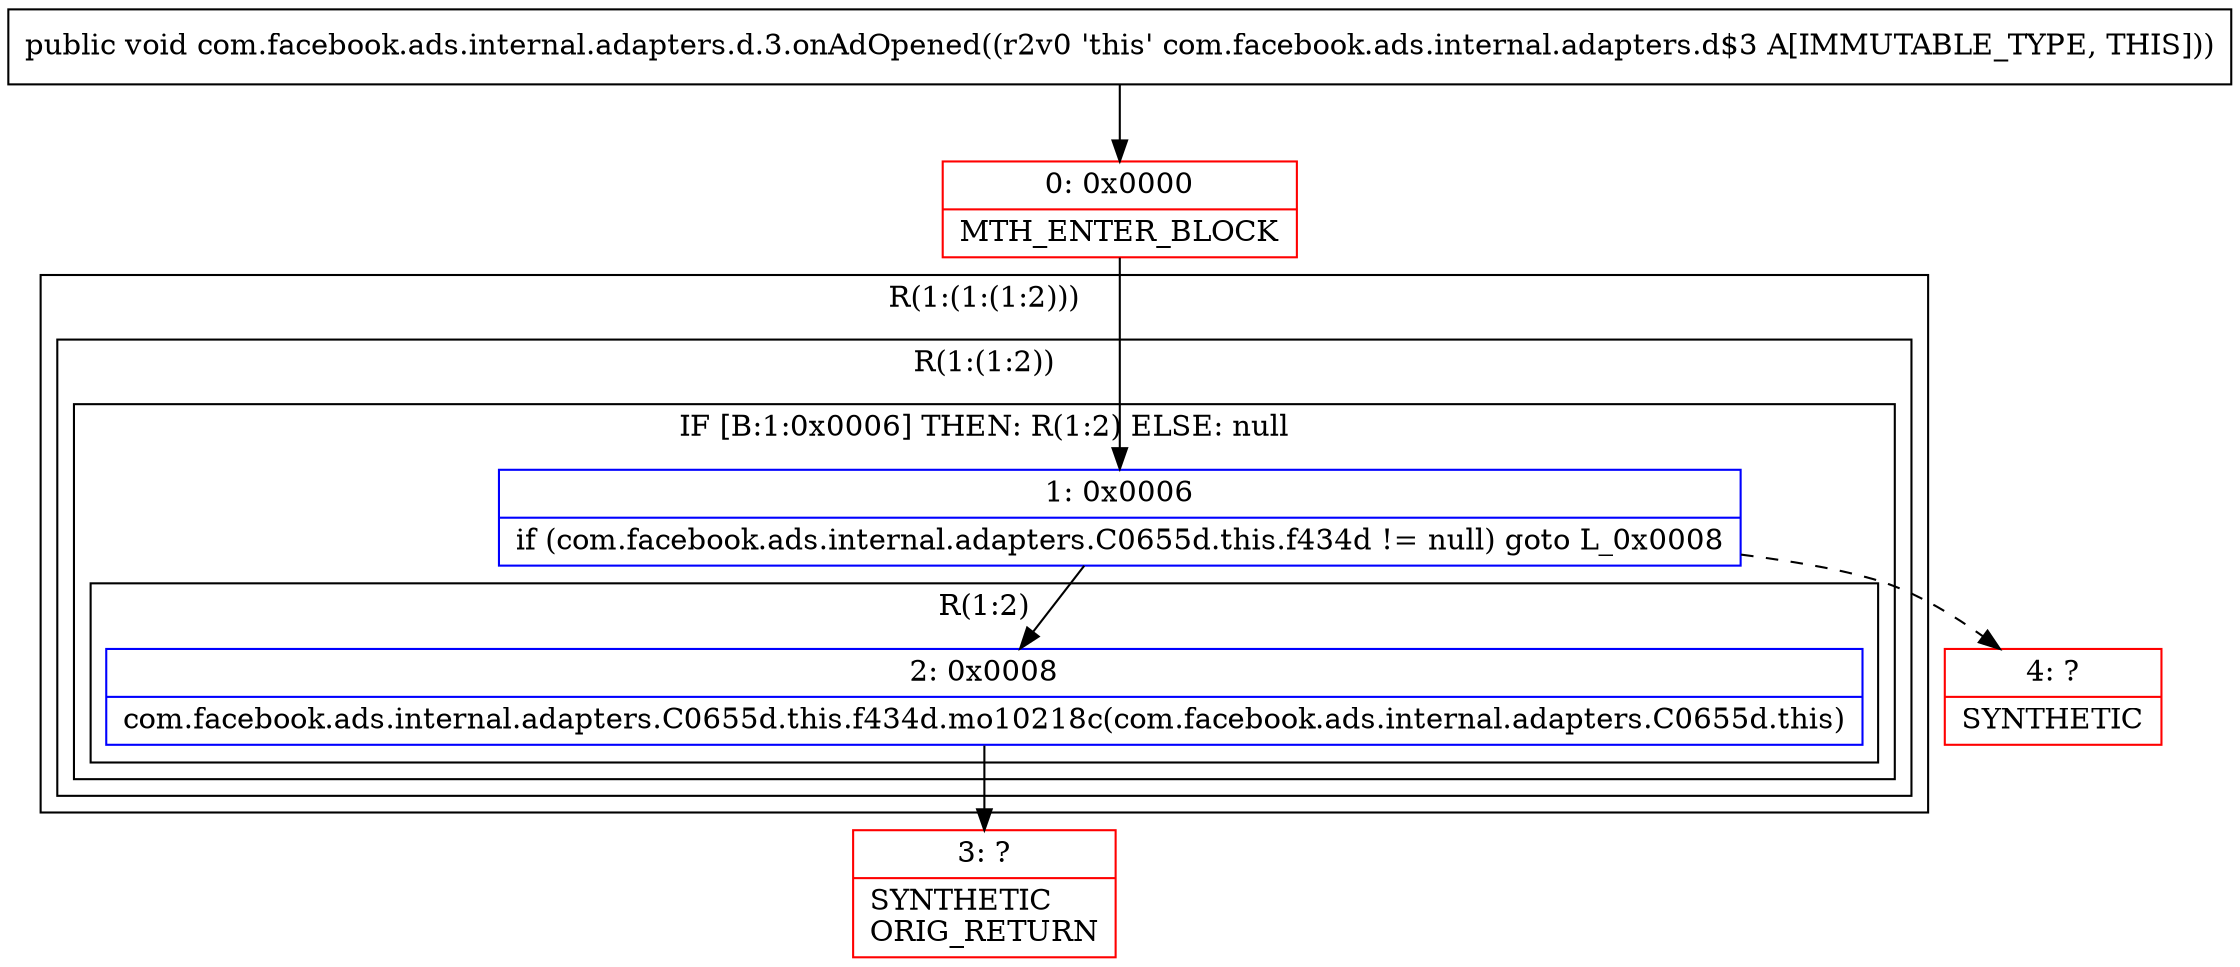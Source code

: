digraph "CFG forcom.facebook.ads.internal.adapters.d.3.onAdOpened()V" {
subgraph cluster_Region_1271993829 {
label = "R(1:(1:(1:2)))";
node [shape=record,color=blue];
subgraph cluster_Region_2143422523 {
label = "R(1:(1:2))";
node [shape=record,color=blue];
subgraph cluster_IfRegion_619813401 {
label = "IF [B:1:0x0006] THEN: R(1:2) ELSE: null";
node [shape=record,color=blue];
Node_1 [shape=record,label="{1\:\ 0x0006|if (com.facebook.ads.internal.adapters.C0655d.this.f434d != null) goto L_0x0008\l}"];
subgraph cluster_Region_883718161 {
label = "R(1:2)";
node [shape=record,color=blue];
Node_2 [shape=record,label="{2\:\ 0x0008|com.facebook.ads.internal.adapters.C0655d.this.f434d.mo10218c(com.facebook.ads.internal.adapters.C0655d.this)\l}"];
}
}
}
}
Node_0 [shape=record,color=red,label="{0\:\ 0x0000|MTH_ENTER_BLOCK\l}"];
Node_3 [shape=record,color=red,label="{3\:\ ?|SYNTHETIC\lORIG_RETURN\l}"];
Node_4 [shape=record,color=red,label="{4\:\ ?|SYNTHETIC\l}"];
MethodNode[shape=record,label="{public void com.facebook.ads.internal.adapters.d.3.onAdOpened((r2v0 'this' com.facebook.ads.internal.adapters.d$3 A[IMMUTABLE_TYPE, THIS])) }"];
MethodNode -> Node_0;
Node_1 -> Node_2;
Node_1 -> Node_4[style=dashed];
Node_2 -> Node_3;
Node_0 -> Node_1;
}

